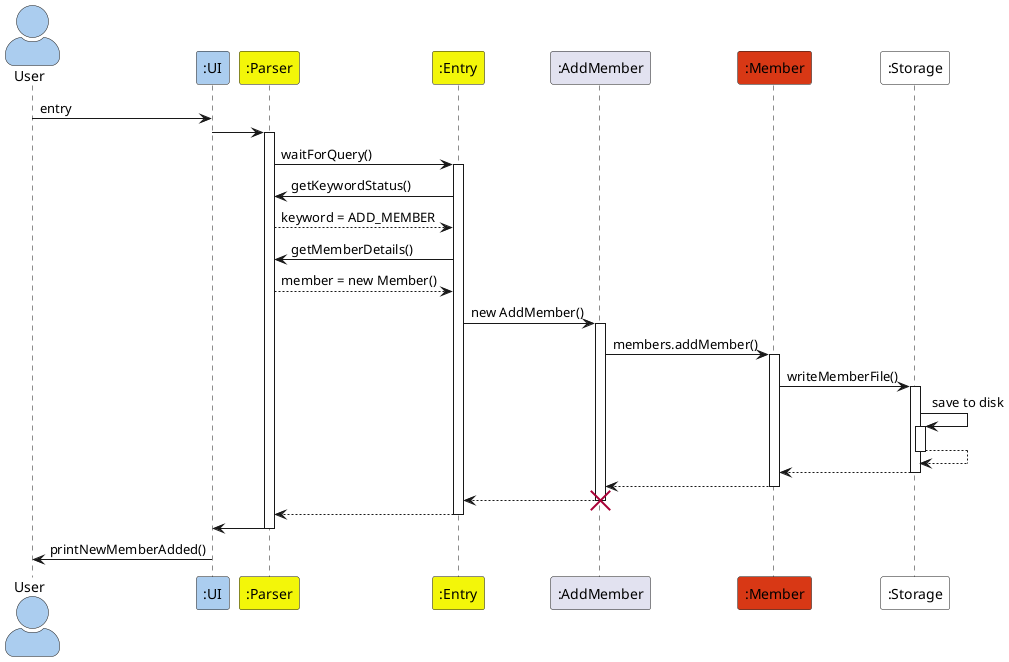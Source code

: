 @startuml
'https://plantuml.com/sequence-diagram
skinparam actorStyle awesome
Actor User as user #abcdef
Participant ":UI" as ui #abcdef
Participant ":Parser" as parser #f3f609
Participant ":Entry" as entry #f3f609
Participant ":AddMember" as command
Participant ":Member" as member #d83815
Participant ":Storage" as storage #ffffff

user -> ui : entry

ui -> parser
activate parser

parser -> entry : waitForQuery()
activate entry

entry -> parser : getKeywordStatus()

parser --> entry : keyword = ADD_MEMBER

entry -> parser : getMemberDetails()
parser --> entry : member = new Member()

entry -> command : new AddMember()
activate command

command -> member : members.addMember()
activate member

member -> storage : writeMemberFile()
activate storage

storage -> storage : save to disk
activate storage

storage --> storage
deactivate storage

storage --> member
deactivate storage

member --> command
deactivate member

command --> entry
destroy command

entry --> parser
deactivate entry

parser -> ui

deactivate parser

ui -> user : printNewMemberAdded()

@enduml